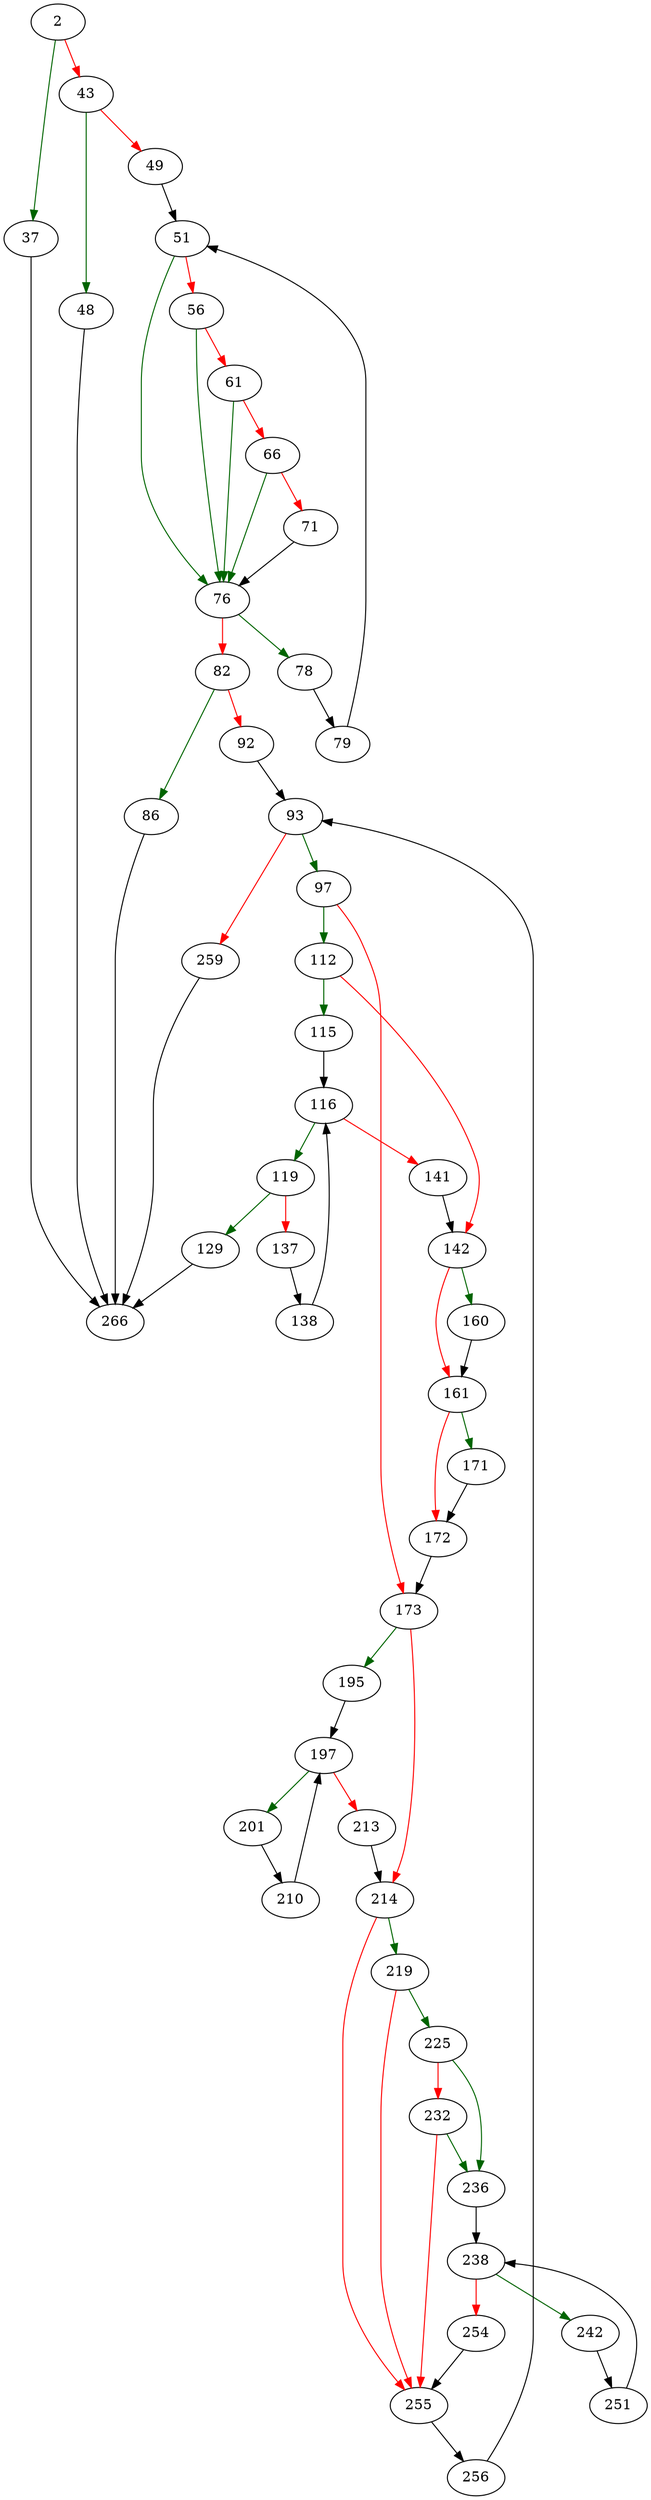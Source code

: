 strict digraph "explain_data_prepare" {
	// Node definitions.
	2 [entry=true];
	37;
	43;
	266;
	48;
	49;
	51;
	76;
	56;
	61;
	66;
	71;
	78;
	82;
	79;
	86;
	92;
	93;
	97;
	259;
	112;
	173;
	115;
	142;
	116;
	119;
	141;
	129;
	137;
	138;
	160;
	161;
	171;
	172;
	195;
	214;
	197;
	201;
	213;
	210;
	219;
	255;
	225;
	236;
	232;
	238;
	242;
	254;
	251;
	256;

	// Edge definitions.
	2 -> 37 [
		color=darkgreen
		cond=true
	];
	2 -> 43 [
		color=red
		cond=false
	];
	37 -> 266;
	43 -> 48 [
		color=darkgreen
		cond=true
	];
	43 -> 49 [
		color=red
		cond=false
	];
	48 -> 266;
	49 -> 51;
	51 -> 76 [
		color=darkgreen
		cond=true
	];
	51 -> 56 [
		color=red
		cond=false
	];
	76 -> 78 [
		color=darkgreen
		cond=true
	];
	76 -> 82 [
		color=red
		cond=false
	];
	56 -> 76 [
		color=darkgreen
		cond=true
	];
	56 -> 61 [
		color=red
		cond=false
	];
	61 -> 76 [
		color=darkgreen
		cond=true
	];
	61 -> 66 [
		color=red
		cond=false
	];
	66 -> 76 [
		color=darkgreen
		cond=true
	];
	66 -> 71 [
		color=red
		cond=false
	];
	71 -> 76;
	78 -> 79;
	82 -> 86 [
		color=darkgreen
		cond=true
	];
	82 -> 92 [
		color=red
		cond=false
	];
	79 -> 51;
	86 -> 266;
	92 -> 93;
	93 -> 97 [
		color=darkgreen
		cond=true
	];
	93 -> 259 [
		color=red
		cond=false
	];
	97 -> 112 [
		color=darkgreen
		cond=true
	];
	97 -> 173 [
		color=red
		cond=false
	];
	259 -> 266;
	112 -> 115 [
		color=darkgreen
		cond=true
	];
	112 -> 142 [
		color=red
		cond=false
	];
	173 -> 195 [
		color=darkgreen
		cond=true
	];
	173 -> 214 [
		color=red
		cond=false
	];
	115 -> 116;
	142 -> 160 [
		color=darkgreen
		cond=true
	];
	142 -> 161 [
		color=red
		cond=false
	];
	116 -> 119 [
		color=darkgreen
		cond=true
	];
	116 -> 141 [
		color=red
		cond=false
	];
	119 -> 129 [
		color=darkgreen
		cond=true
	];
	119 -> 137 [
		color=red
		cond=false
	];
	141 -> 142;
	129 -> 266;
	137 -> 138;
	138 -> 116;
	160 -> 161;
	161 -> 171 [
		color=darkgreen
		cond=true
	];
	161 -> 172 [
		color=red
		cond=false
	];
	171 -> 172;
	172 -> 173;
	195 -> 197;
	214 -> 219 [
		color=darkgreen
		cond=true
	];
	214 -> 255 [
		color=red
		cond=false
	];
	197 -> 201 [
		color=darkgreen
		cond=true
	];
	197 -> 213 [
		color=red
		cond=false
	];
	201 -> 210;
	213 -> 214;
	210 -> 197;
	219 -> 255 [
		color=red
		cond=false
	];
	219 -> 225 [
		color=darkgreen
		cond=true
	];
	255 -> 256;
	225 -> 236 [
		color=darkgreen
		cond=true
	];
	225 -> 232 [
		color=red
		cond=false
	];
	236 -> 238;
	232 -> 255 [
		color=red
		cond=false
	];
	232 -> 236 [
		color=darkgreen
		cond=true
	];
	238 -> 242 [
		color=darkgreen
		cond=true
	];
	238 -> 254 [
		color=red
		cond=false
	];
	242 -> 251;
	254 -> 255;
	251 -> 238;
	256 -> 93;
}
